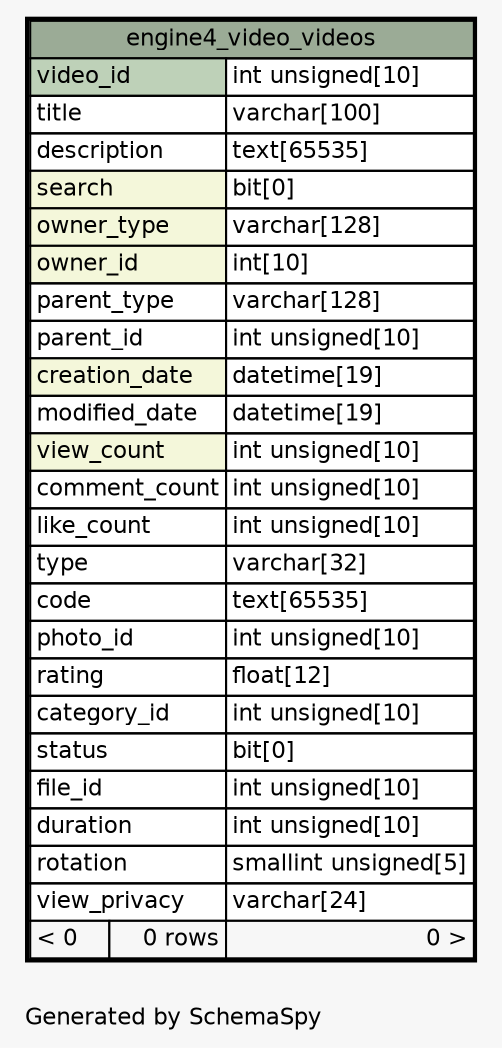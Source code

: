 // dot 2.38.0 on Windows 10 10.0
// SchemaSpy rev 590
digraph "oneDegreeRelationshipsDiagram" {
  graph [
    rankdir="RL"
    bgcolor="#f7f7f7"
    label="\nGenerated by SchemaSpy"
    labeljust="l"
    nodesep="0.18"
    ranksep="0.46"
    fontname="Helvetica"
    fontsize="11"
  ];
  node [
    fontname="Helvetica"
    fontsize="11"
    shape="plaintext"
  ];
  edge [
    arrowsize="0.8"
  ];
  "engine4_video_videos" [
    label=<
    <TABLE BORDER="2" CELLBORDER="1" CELLSPACING="0" BGCOLOR="#ffffff">
      <TR><TD COLSPAN="3" BGCOLOR="#9bab96" ALIGN="CENTER">engine4_video_videos</TD></TR>
      <TR><TD PORT="video_id" COLSPAN="2" BGCOLOR="#bed1b8" ALIGN="LEFT">video_id</TD><TD PORT="video_id.type" ALIGN="LEFT">int unsigned[10]</TD></TR>
      <TR><TD PORT="title" COLSPAN="2" ALIGN="LEFT">title</TD><TD PORT="title.type" ALIGN="LEFT">varchar[100]</TD></TR>
      <TR><TD PORT="description" COLSPAN="2" ALIGN="LEFT">description</TD><TD PORT="description.type" ALIGN="LEFT">text[65535]</TD></TR>
      <TR><TD PORT="search" COLSPAN="2" BGCOLOR="#f4f7da" ALIGN="LEFT">search</TD><TD PORT="search.type" ALIGN="LEFT">bit[0]</TD></TR>
      <TR><TD PORT="owner_type" COLSPAN="2" BGCOLOR="#f4f7da" ALIGN="LEFT">owner_type</TD><TD PORT="owner_type.type" ALIGN="LEFT">varchar[128]</TD></TR>
      <TR><TD PORT="owner_id" COLSPAN="2" BGCOLOR="#f4f7da" ALIGN="LEFT">owner_id</TD><TD PORT="owner_id.type" ALIGN="LEFT">int[10]</TD></TR>
      <TR><TD PORT="parent_type" COLSPAN="2" ALIGN="LEFT">parent_type</TD><TD PORT="parent_type.type" ALIGN="LEFT">varchar[128]</TD></TR>
      <TR><TD PORT="parent_id" COLSPAN="2" ALIGN="LEFT">parent_id</TD><TD PORT="parent_id.type" ALIGN="LEFT">int unsigned[10]</TD></TR>
      <TR><TD PORT="creation_date" COLSPAN="2" BGCOLOR="#f4f7da" ALIGN="LEFT">creation_date</TD><TD PORT="creation_date.type" ALIGN="LEFT">datetime[19]</TD></TR>
      <TR><TD PORT="modified_date" COLSPAN="2" ALIGN="LEFT">modified_date</TD><TD PORT="modified_date.type" ALIGN="LEFT">datetime[19]</TD></TR>
      <TR><TD PORT="view_count" COLSPAN="2" BGCOLOR="#f4f7da" ALIGN="LEFT">view_count</TD><TD PORT="view_count.type" ALIGN="LEFT">int unsigned[10]</TD></TR>
      <TR><TD PORT="comment_count" COLSPAN="2" ALIGN="LEFT">comment_count</TD><TD PORT="comment_count.type" ALIGN="LEFT">int unsigned[10]</TD></TR>
      <TR><TD PORT="like_count" COLSPAN="2" ALIGN="LEFT">like_count</TD><TD PORT="like_count.type" ALIGN="LEFT">int unsigned[10]</TD></TR>
      <TR><TD PORT="type" COLSPAN="2" ALIGN="LEFT">type</TD><TD PORT="type.type" ALIGN="LEFT">varchar[32]</TD></TR>
      <TR><TD PORT="code" COLSPAN="2" ALIGN="LEFT">code</TD><TD PORT="code.type" ALIGN="LEFT">text[65535]</TD></TR>
      <TR><TD PORT="photo_id" COLSPAN="2" ALIGN="LEFT">photo_id</TD><TD PORT="photo_id.type" ALIGN="LEFT">int unsigned[10]</TD></TR>
      <TR><TD PORT="rating" COLSPAN="2" ALIGN="LEFT">rating</TD><TD PORT="rating.type" ALIGN="LEFT">float[12]</TD></TR>
      <TR><TD PORT="category_id" COLSPAN="2" ALIGN="LEFT">category_id</TD><TD PORT="category_id.type" ALIGN="LEFT">int unsigned[10]</TD></TR>
      <TR><TD PORT="status" COLSPAN="2" ALIGN="LEFT">status</TD><TD PORT="status.type" ALIGN="LEFT">bit[0]</TD></TR>
      <TR><TD PORT="file_id" COLSPAN="2" ALIGN="LEFT">file_id</TD><TD PORT="file_id.type" ALIGN="LEFT">int unsigned[10]</TD></TR>
      <TR><TD PORT="duration" COLSPAN="2" ALIGN="LEFT">duration</TD><TD PORT="duration.type" ALIGN="LEFT">int unsigned[10]</TD></TR>
      <TR><TD PORT="rotation" COLSPAN="2" ALIGN="LEFT">rotation</TD><TD PORT="rotation.type" ALIGN="LEFT">smallint unsigned[5]</TD></TR>
      <TR><TD PORT="view_privacy" COLSPAN="2" ALIGN="LEFT">view_privacy</TD><TD PORT="view_privacy.type" ALIGN="LEFT">varchar[24]</TD></TR>
      <TR><TD ALIGN="LEFT" BGCOLOR="#f7f7f7">&lt; 0</TD><TD ALIGN="RIGHT" BGCOLOR="#f7f7f7">0 rows</TD><TD ALIGN="RIGHT" BGCOLOR="#f7f7f7">0 &gt;</TD></TR>
    </TABLE>>
    URL="engine4_video_videos.html"
    tooltip="engine4_video_videos"
  ];
}
